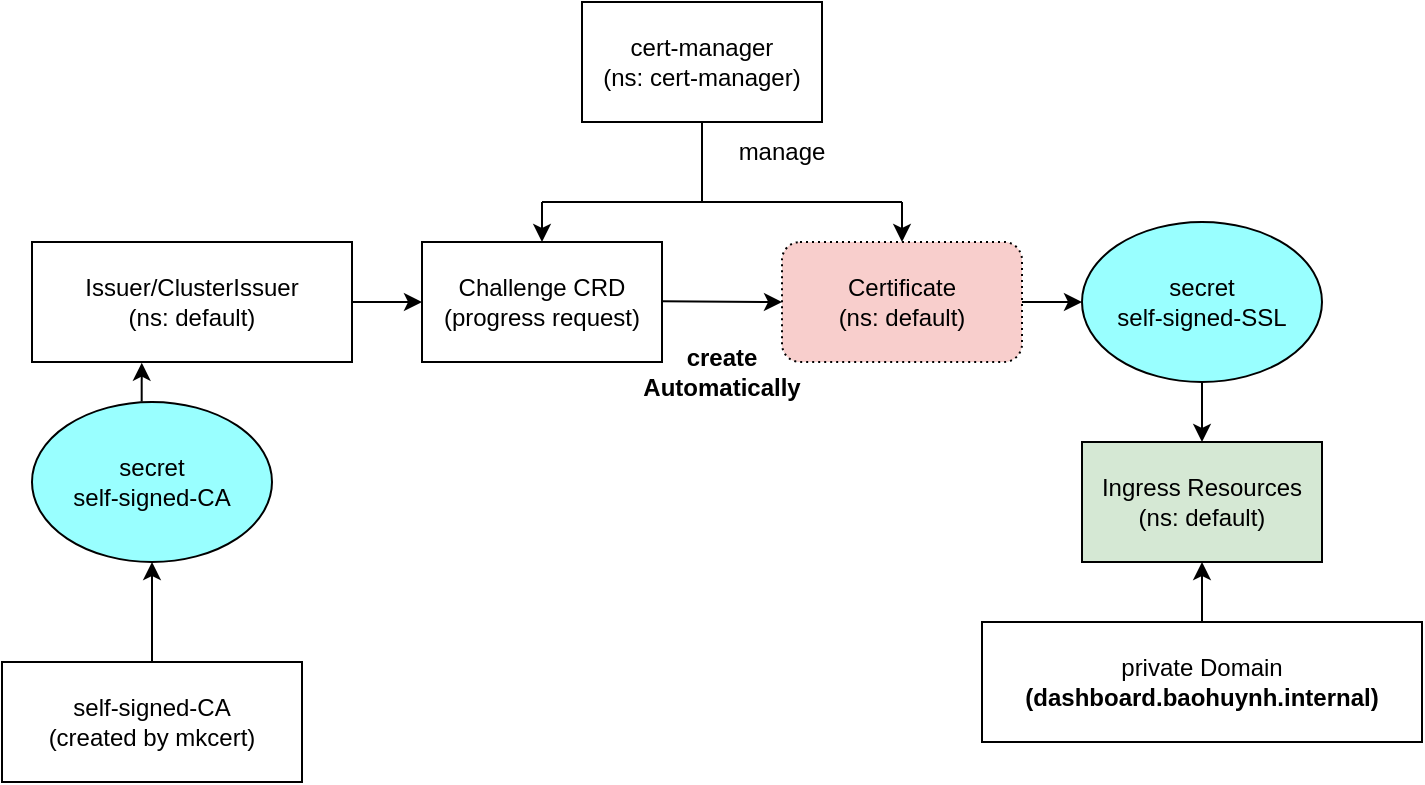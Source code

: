 <mxfile version="13.6.2" type="device"><diagram id="taroJzR2gGoOILTKqrGL" name="Page-1"><mxGraphModel dx="994" dy="531" grid="1" gridSize="10" guides="1" tooltips="1" connect="1" arrows="1" fold="1" page="1" pageScale="1" pageWidth="850" pageHeight="1100" math="0" shadow="0"><root><mxCell id="0"/><mxCell id="1" parent="0"/><mxCell id="FfCtk0BlqY2aI8rFdK2N-1" value="cert-manager&lt;br&gt;(ns: cert-manager)" style="rounded=0;whiteSpace=wrap;html=1;" vertex="1" parent="1"><mxGeometry x="340" y="40" width="120" height="60" as="geometry"/></mxCell><mxCell id="FfCtk0BlqY2aI8rFdK2N-2" value="Ingress Resources&lt;br&gt;(ns: default)" style="rounded=0;whiteSpace=wrap;html=1;fillColor=#D5E8D4;" vertex="1" parent="1"><mxGeometry x="590" y="260" width="120" height="60" as="geometry"/></mxCell><mxCell id="FfCtk0BlqY2aI8rFdK2N-3" value="Issuer/ClusterIssuer&lt;br&gt;(ns: default)" style="rounded=0;whiteSpace=wrap;html=1;" vertex="1" parent="1"><mxGeometry x="65" y="160" width="160" height="60" as="geometry"/></mxCell><mxCell id="FfCtk0BlqY2aI8rFdK2N-4" value="Certificate&lt;br&gt;(ns: default)" style="rounded=1;whiteSpace=wrap;html=1;dashed=1;dashPattern=1 2;fillColor=#F8CECC;" vertex="1" parent="1"><mxGeometry x="440" y="160" width="120" height="60" as="geometry"/></mxCell><mxCell id="FfCtk0BlqY2aI8rFdK2N-6" value="self-signed-CA&lt;br&gt;(created by mkcert)" style="rounded=0;whiteSpace=wrap;html=1;" vertex="1" parent="1"><mxGeometry x="50" y="370" width="150" height="60" as="geometry"/></mxCell><mxCell id="FfCtk0BlqY2aI8rFdK2N-7" value="secret&lt;br&gt;self-signed-CA" style="ellipse;whiteSpace=wrap;html=1;fillColor=#99FFFF;" vertex="1" parent="1"><mxGeometry x="65" y="240" width="120" height="80" as="geometry"/></mxCell><mxCell id="FfCtk0BlqY2aI8rFdK2N-8" value="secret&lt;br&gt;self-signed-SSL" style="ellipse;whiteSpace=wrap;html=1;fillColor=#99FFFF;" vertex="1" parent="1"><mxGeometry x="590" y="150" width="120" height="80" as="geometry"/></mxCell><mxCell id="FfCtk0BlqY2aI8rFdK2N-9" value="private Domain&lt;br&gt;&lt;b&gt;(dashboard.baohuynh.internal)&lt;/b&gt;" style="rounded=0;whiteSpace=wrap;html=1;" vertex="1" parent="1"><mxGeometry x="540" y="350" width="220" height="60" as="geometry"/></mxCell><mxCell id="FfCtk0BlqY2aI8rFdK2N-10" value="Challenge CRD&lt;br&gt;(progress request)" style="rounded=0;whiteSpace=wrap;html=1;" vertex="1" parent="1"><mxGeometry x="260" y="160" width="120" height="60" as="geometry"/></mxCell><mxCell id="FfCtk0BlqY2aI8rFdK2N-17" value="" style="endArrow=classic;html=1;entryX=0.343;entryY=1.006;entryDx=0;entryDy=0;exitX=0.457;exitY=-0.003;exitDx=0;exitDy=0;entryPerimeter=0;exitPerimeter=0;" edge="1" parent="1" source="FfCtk0BlqY2aI8rFdK2N-7" target="FfCtk0BlqY2aI8rFdK2N-3"><mxGeometry width="50" height="50" relative="1" as="geometry"><mxPoint x="300" y="320" as="sourcePoint"/><mxPoint x="70" y="270" as="targetPoint"/></mxGeometry></mxCell><mxCell id="FfCtk0BlqY2aI8rFdK2N-18" value="" style="endArrow=classic;html=1;exitX=0.5;exitY=0;exitDx=0;exitDy=0;" edge="1" parent="1" source="FfCtk0BlqY2aI8rFdK2N-6"><mxGeometry width="50" height="50" relative="1" as="geometry"><mxPoint x="250" y="375" as="sourcePoint"/><mxPoint x="125" y="320" as="targetPoint"/></mxGeometry></mxCell><mxCell id="FfCtk0BlqY2aI8rFdK2N-19" value="" style="endArrow=classic;html=1;entryX=0.5;entryY=0;entryDx=0;entryDy=0;" edge="1" parent="1" target="FfCtk0BlqY2aI8rFdK2N-10"><mxGeometry width="50" height="50" relative="1" as="geometry"><mxPoint x="320" y="140" as="sourcePoint"/><mxPoint x="310" y="80" as="targetPoint"/></mxGeometry></mxCell><mxCell id="FfCtk0BlqY2aI8rFdK2N-22" value="" style="endArrow=classic;html=1;entryX=0.5;entryY=0;entryDx=0;entryDy=0;" edge="1" parent="1" target="FfCtk0BlqY2aI8rFdK2N-4"><mxGeometry width="50" height="50" relative="1" as="geometry"><mxPoint x="500" y="140" as="sourcePoint"/><mxPoint x="570" y="90" as="targetPoint"/></mxGeometry></mxCell><mxCell id="FfCtk0BlqY2aI8rFdK2N-23" value="" style="endArrow=none;html=1;" edge="1" parent="1"><mxGeometry width="50" height="50" relative="1" as="geometry"><mxPoint x="320" y="140" as="sourcePoint"/><mxPoint x="500" y="140" as="targetPoint"/></mxGeometry></mxCell><mxCell id="FfCtk0BlqY2aI8rFdK2N-24" value="" style="endArrow=none;html=1;entryX=0.5;entryY=1;entryDx=0;entryDy=0;" edge="1" parent="1" target="FfCtk0BlqY2aI8rFdK2N-1"><mxGeometry width="50" height="50" relative="1" as="geometry"><mxPoint x="400" y="140" as="sourcePoint"/><mxPoint x="250" y="50" as="targetPoint"/></mxGeometry></mxCell><mxCell id="FfCtk0BlqY2aI8rFdK2N-26" value="manage" style="text;html=1;strokeColor=none;fillColor=none;align=center;verticalAlign=middle;whiteSpace=wrap;rounded=0;dashed=1;dashPattern=1 2;" vertex="1" parent="1"><mxGeometry x="410" y="110" width="60" height="10" as="geometry"/></mxCell><mxCell id="FfCtk0BlqY2aI8rFdK2N-28" value="" style="endArrow=classic;html=1;exitX=0.5;exitY=1;exitDx=0;exitDy=0;" edge="1" parent="1" source="FfCtk0BlqY2aI8rFdK2N-8" target="FfCtk0BlqY2aI8rFdK2N-2"><mxGeometry width="50" height="50" relative="1" as="geometry"><mxPoint x="420" y="320" as="sourcePoint"/><mxPoint x="470" y="270" as="targetPoint"/></mxGeometry></mxCell><mxCell id="FfCtk0BlqY2aI8rFdK2N-29" value="" style="endArrow=classic;html=1;entryX=0.5;entryY=1;entryDx=0;entryDy=0;" edge="1" parent="1" source="FfCtk0BlqY2aI8rFdK2N-9" target="FfCtk0BlqY2aI8rFdK2N-2"><mxGeometry width="50" height="50" relative="1" as="geometry"><mxPoint x="460" y="350" as="sourcePoint"/><mxPoint x="510" y="300" as="targetPoint"/></mxGeometry></mxCell><mxCell id="FfCtk0BlqY2aI8rFdK2N-30" value="" style="endArrow=classic;html=1;exitX=1;exitY=0.5;exitDx=0;exitDy=0;entryX=0;entryY=0.5;entryDx=0;entryDy=0;" edge="1" parent="1" source="FfCtk0BlqY2aI8rFdK2N-3" target="FfCtk0BlqY2aI8rFdK2N-10"><mxGeometry width="50" height="50" relative="1" as="geometry"><mxPoint x="220" y="320" as="sourcePoint"/><mxPoint x="270" y="270" as="targetPoint"/></mxGeometry></mxCell><mxCell id="FfCtk0BlqY2aI8rFdK2N-31" value="" style="endArrow=classic;html=1;exitX=1;exitY=0.5;exitDx=0;exitDy=0;entryX=0;entryY=0.5;entryDx=0;entryDy=0;" edge="1" parent="1" target="FfCtk0BlqY2aI8rFdK2N-4"><mxGeometry width="50" height="50" relative="1" as="geometry"><mxPoint x="380.0" y="189.66" as="sourcePoint"/><mxPoint x="415.0" y="189.66" as="targetPoint"/></mxGeometry></mxCell><mxCell id="FfCtk0BlqY2aI8rFdK2N-32" value="" style="endArrow=classic;html=1;entryX=0;entryY=0.5;entryDx=0;entryDy=0;" edge="1" parent="1"><mxGeometry width="50" height="50" relative="1" as="geometry"><mxPoint x="560" y="190" as="sourcePoint"/><mxPoint x="590" y="190" as="targetPoint"/></mxGeometry></mxCell><mxCell id="FfCtk0BlqY2aI8rFdK2N-33" value="&lt;b&gt;create Automatically&lt;/b&gt;" style="text;html=1;strokeColor=none;fillColor=none;align=center;verticalAlign=middle;whiteSpace=wrap;rounded=0;dashed=1;dashPattern=1 2;" vertex="1" parent="1"><mxGeometry x="380" y="220" width="60" height="10" as="geometry"/></mxCell></root></mxGraphModel></diagram></mxfile>